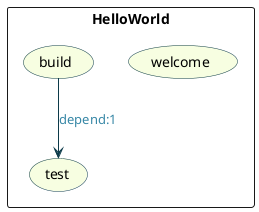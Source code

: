 @startuml

skinparam Arrow {
Color #0C3A49
FontColor #3787A6
}
skinparam UseCase {
BackgroundColor #F7FEE1
BorderColor #0C3A49
}

rectangle "HelloWorld" {
(welcome)
(test)
(build)
}

(build) --> (test) : depend:1
@enduml

